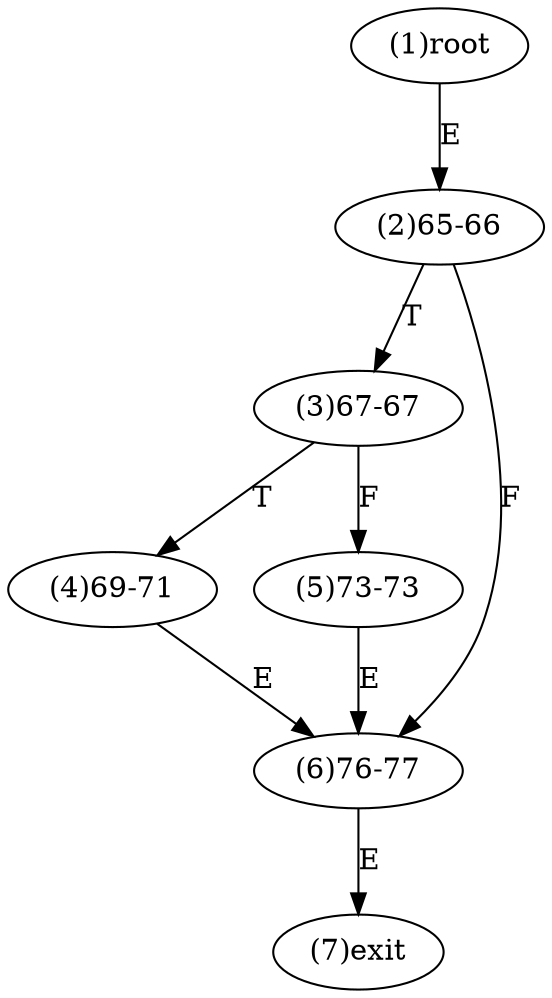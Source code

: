 digraph "" { 
1[ label="(1)root"];
2[ label="(2)65-66"];
3[ label="(3)67-67"];
4[ label="(4)69-71"];
5[ label="(5)73-73"];
6[ label="(6)76-77"];
7[ label="(7)exit"];
1->2[ label="E"];
2->6[ label="F"];
2->3[ label="T"];
3->5[ label="F"];
3->4[ label="T"];
4->6[ label="E"];
5->6[ label="E"];
6->7[ label="E"];
}